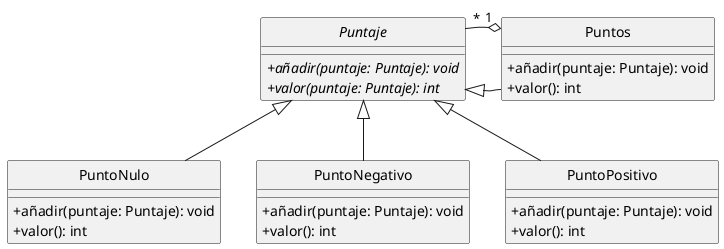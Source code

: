 @startuml
hide circle
skinparam classAttributeIconSize 0

'Clases
Abstract Class Puntaje{
    +{abstract}añadir(puntaje: Puntaje): void
    +{abstract}valor(puntaje: Puntaje): int
}

Class Puntos{
    +añadir(puntaje: Puntaje): void
    +valor(): int
}

Class PuntoNulo{
    +añadir(puntaje: Puntaje): void
    +valor(): int
}

Class PuntoNegativo{
    +añadir(puntaje: Puntaje): void
    +valor(): int
}

Class PuntoPositivo{
    +añadir(puntaje: Puntaje): void
    +valor(): int
}

'Relaciones
PuntoNegativo -up-|> Puntaje
PuntoNulo -up-|> Puntaje
PuntoPositivo -up-|> Puntaje
Puntos -left-|> Puntaje
Puntos "1" o-left- "*" Puntaje

@enduml